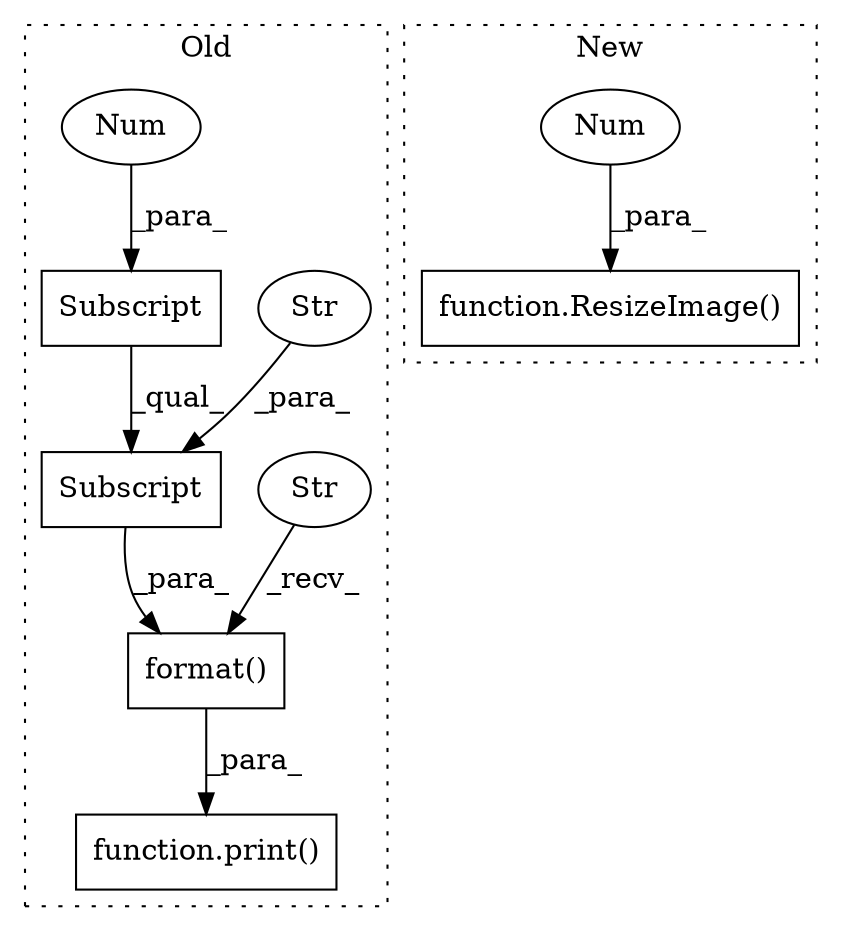 digraph G {
subgraph cluster0 {
1 [label="format()" a="75" s="4019,4069" l="19,1" shape="box"];
3 [label="Str" a="66" s="4019" l="11" shape="ellipse"];
4 [label="Subscript" a="63" s="4038,0" l="31,0" shape="box"];
5 [label="Str" a="66" s="4064" l="4" shape="ellipse"];
6 [label="Subscript" a="63" s="4038,0" l="25,0" shape="box"];
7 [label="function.print()" a="75" s="4013,4070" l="6,1" shape="box"];
8 [label="Num" a="76" s="4061" l="1" shape="ellipse"];
label = "Old";
style="dotted";
}
subgraph cluster1 {
2 [label="function.ResizeImage()" a="75" s="1483,1498" l="12,1" shape="box"];
9 [label="Num" a="76" s="1495" l="3" shape="ellipse"];
label = "New";
style="dotted";
}
1 -> 7 [label="_para_"];
3 -> 1 [label="_recv_"];
4 -> 1 [label="_para_"];
5 -> 4 [label="_para_"];
6 -> 4 [label="_qual_"];
8 -> 6 [label="_para_"];
9 -> 2 [label="_para_"];
}